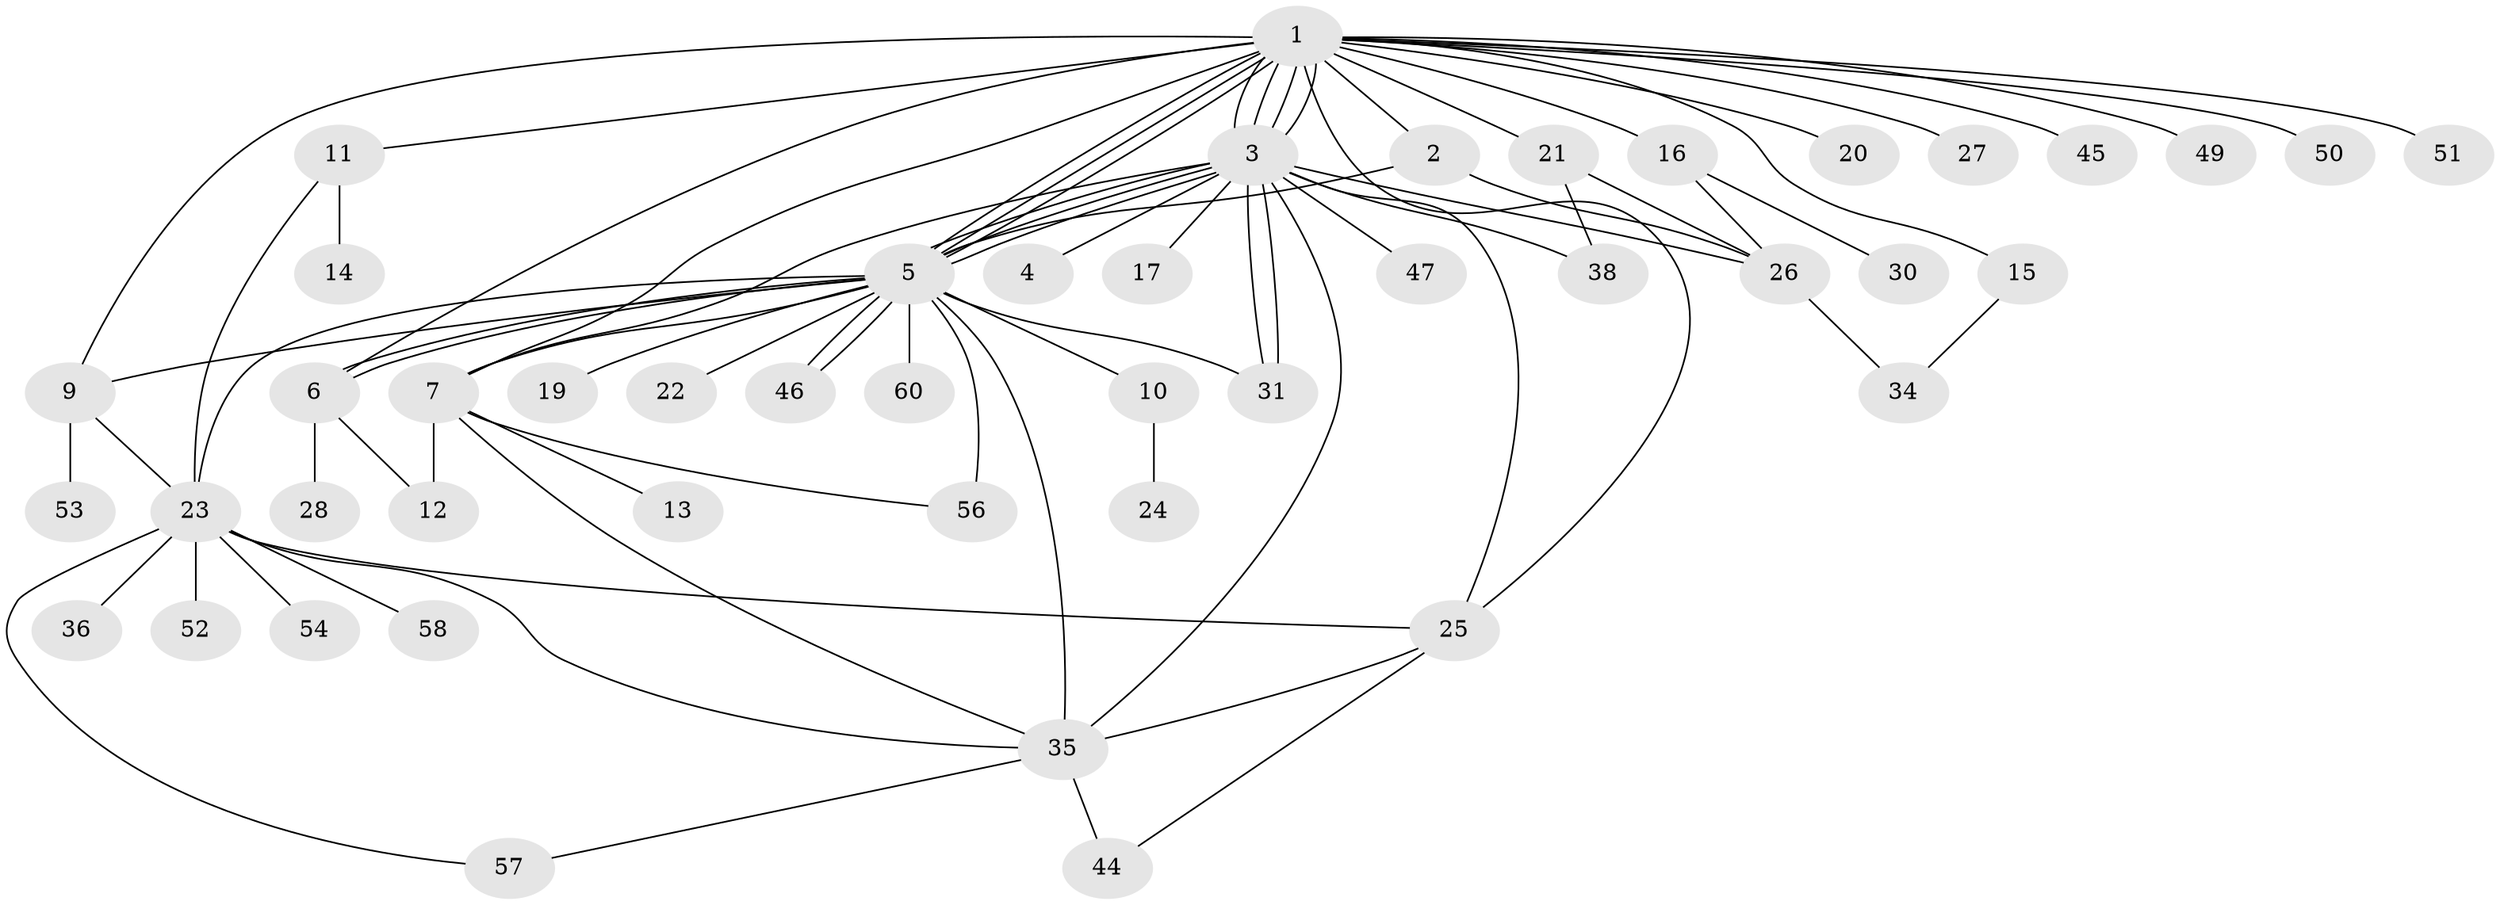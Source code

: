 // Generated by graph-tools (version 1.1) at 2025/23/03/03/25 07:23:51]
// undirected, 46 vertices, 79 edges
graph export_dot {
graph [start="1"]
  node [color=gray90,style=filled];
  1 [super="+8"];
  2 [super="+59"];
  3 [super="+55"];
  4;
  5 [super="+33"];
  6 [super="+32"];
  7 [super="+37"];
  9 [super="+29"];
  10 [super="+41"];
  11 [super="+42"];
  12;
  13;
  14;
  15;
  16 [super="+18"];
  17;
  19;
  20;
  21;
  22;
  23 [super="+48"];
  24;
  25 [super="+43"];
  26 [super="+40"];
  27;
  28;
  30;
  31;
  34;
  35 [super="+39"];
  36;
  38;
  44;
  45;
  46;
  47;
  49;
  50;
  51;
  52;
  53;
  54;
  56;
  57;
  58;
  60;
  1 -- 2;
  1 -- 3;
  1 -- 3;
  1 -- 3;
  1 -- 3;
  1 -- 5;
  1 -- 5;
  1 -- 5;
  1 -- 6;
  1 -- 7;
  1 -- 11;
  1 -- 16;
  1 -- 20;
  1 -- 21;
  1 -- 25;
  1 -- 27;
  1 -- 45;
  1 -- 49;
  1 -- 50;
  1 -- 51;
  1 -- 15;
  1 -- 9;
  2 -- 5 [weight=2];
  2 -- 26;
  3 -- 4;
  3 -- 5;
  3 -- 5;
  3 -- 5;
  3 -- 7;
  3 -- 17;
  3 -- 25;
  3 -- 26;
  3 -- 31;
  3 -- 31;
  3 -- 35 [weight=2];
  3 -- 38;
  3 -- 47;
  5 -- 6;
  5 -- 6;
  5 -- 9;
  5 -- 10;
  5 -- 19;
  5 -- 22;
  5 -- 31;
  5 -- 35 [weight=2];
  5 -- 46;
  5 -- 46;
  5 -- 56 [weight=2];
  5 -- 60;
  5 -- 23;
  5 -- 7;
  6 -- 12;
  6 -- 28;
  7 -- 12;
  7 -- 13;
  7 -- 56;
  7 -- 35;
  9 -- 53;
  9 -- 23;
  10 -- 24;
  11 -- 14;
  11 -- 23;
  15 -- 34;
  16 -- 30;
  16 -- 26;
  21 -- 26;
  21 -- 38;
  23 -- 35;
  23 -- 36;
  23 -- 52;
  23 -- 54;
  23 -- 25;
  23 -- 58;
  23 -- 57;
  25 -- 35;
  25 -- 44;
  26 -- 34;
  35 -- 44;
  35 -- 57;
}
